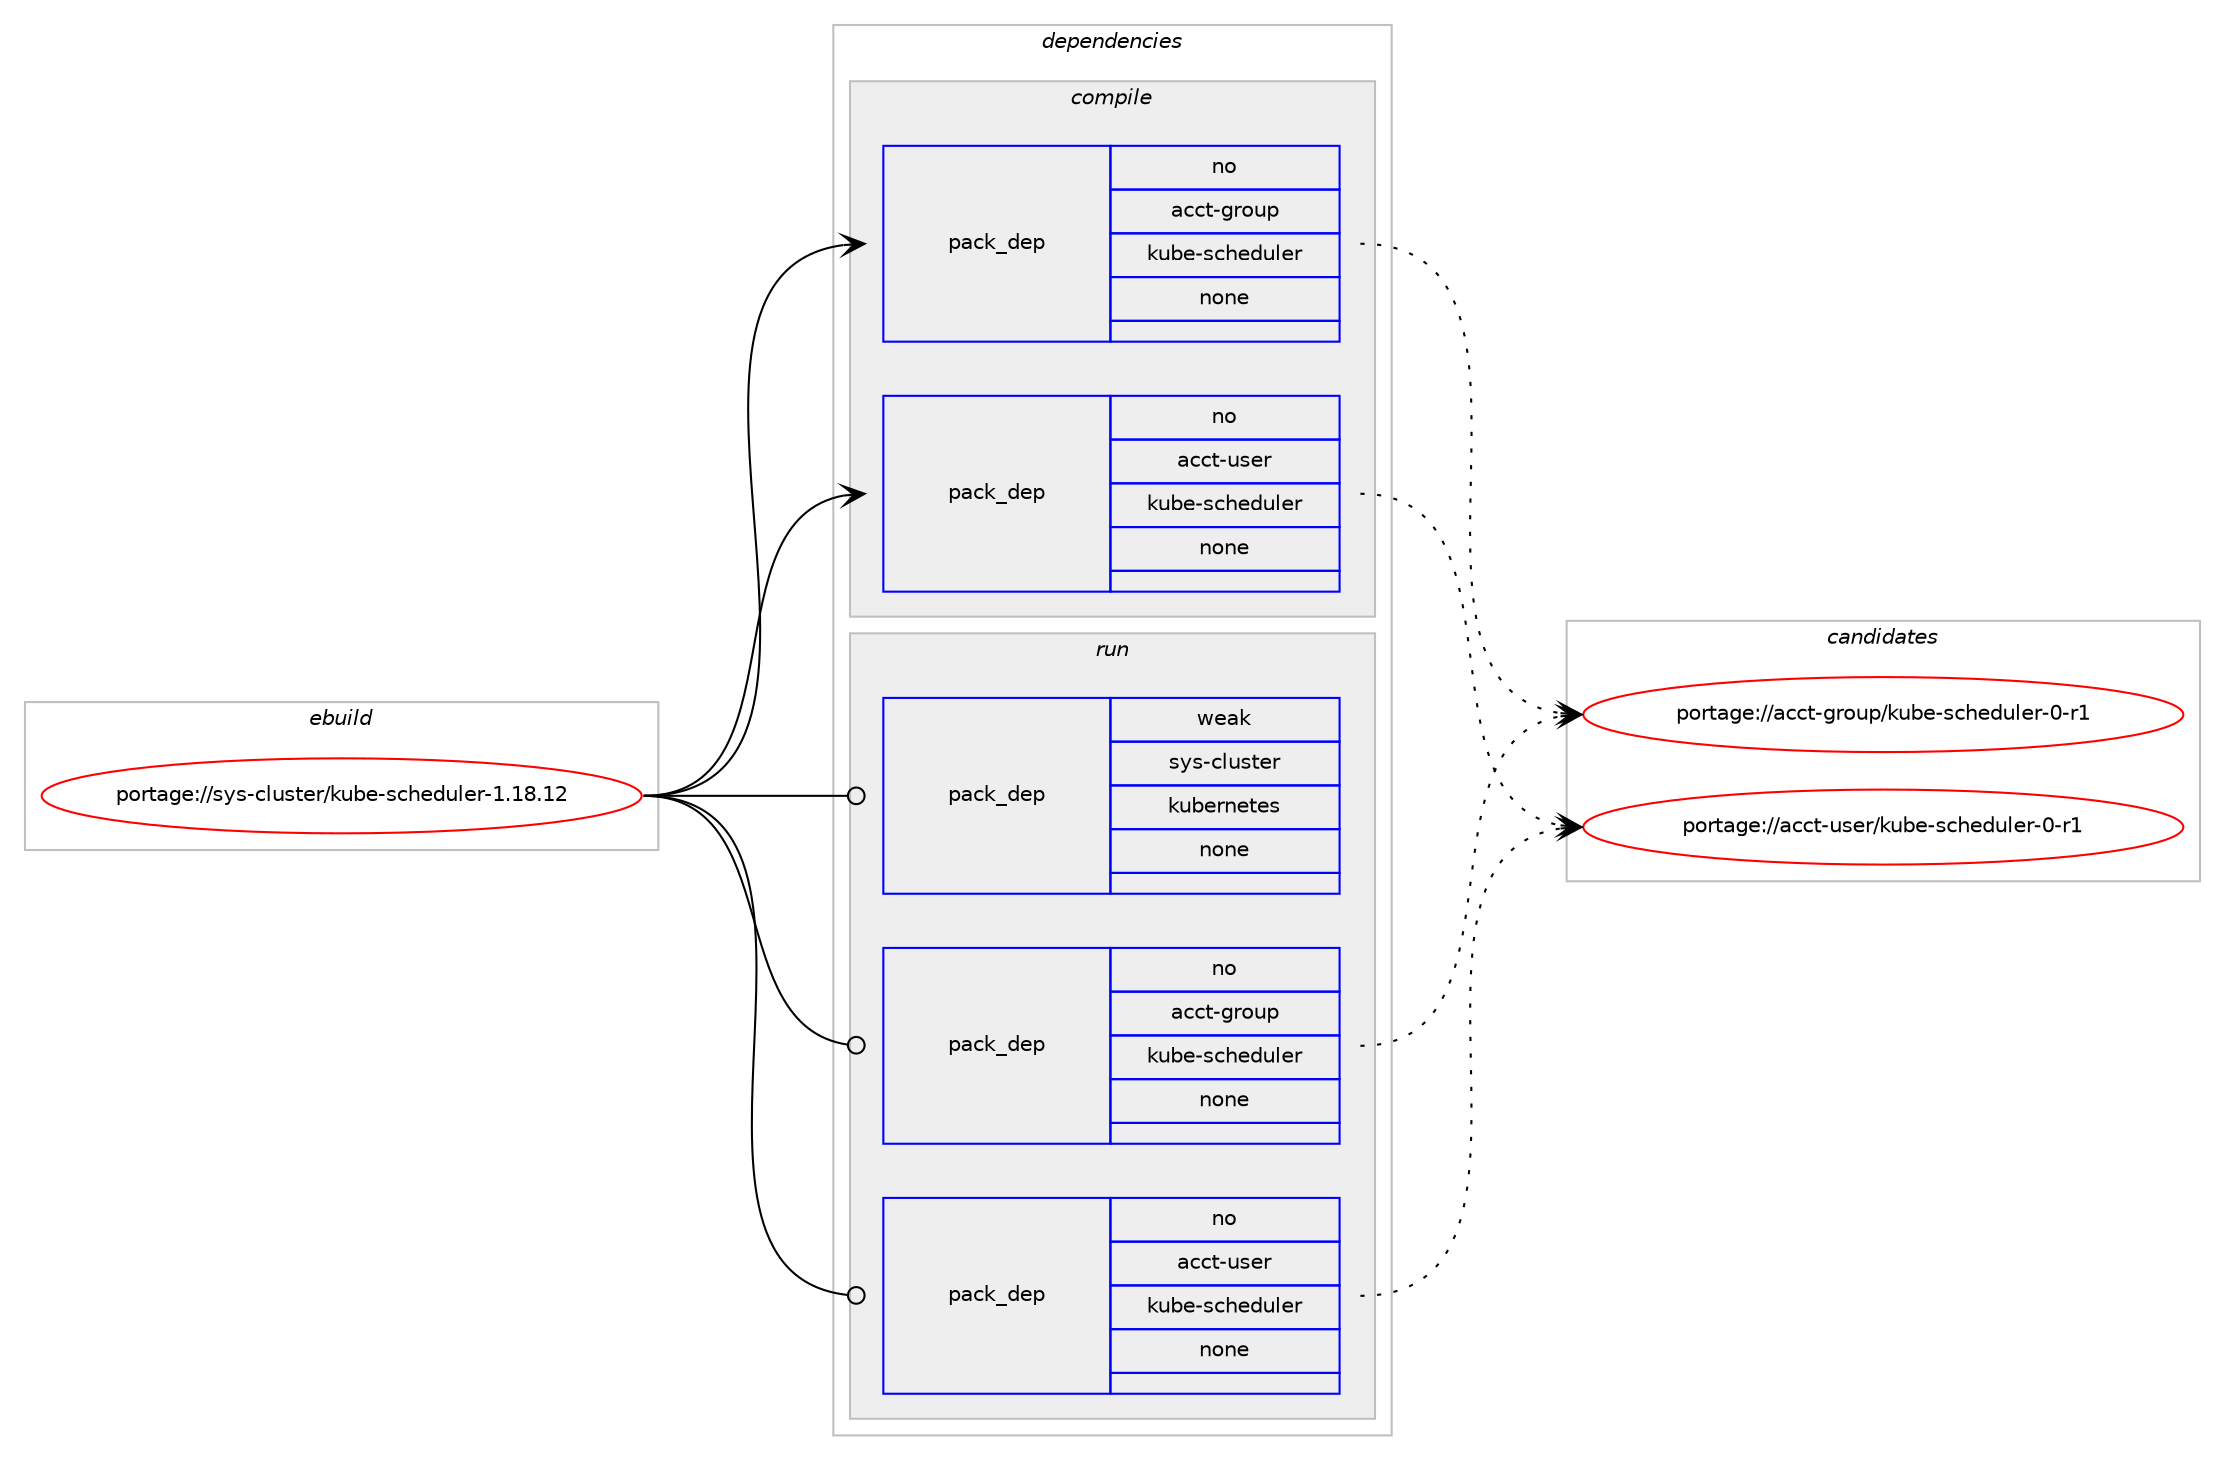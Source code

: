 digraph prolog {

# *************
# Graph options
# *************

newrank=true;
concentrate=true;
compound=true;
graph [rankdir=LR,fontname=Helvetica,fontsize=10,ranksep=1.5];#, ranksep=2.5, nodesep=0.2];
edge  [arrowhead=vee];
node  [fontname=Helvetica,fontsize=10];

# **********
# The ebuild
# **********

subgraph cluster_leftcol {
color=gray;
label=<<i>ebuild</i>>;
id [label="portage://sys-cluster/kube-scheduler-1.18.12", color=red, width=4, href="../sys-cluster/kube-scheduler-1.18.12.svg"];
}

# ****************
# The dependencies
# ****************

subgraph cluster_midcol {
color=gray;
label=<<i>dependencies</i>>;
subgraph cluster_compile {
fillcolor="#eeeeee";
style=filled;
label=<<i>compile</i>>;
subgraph pack2094 {
dependency2363 [label=<<TABLE BORDER="0" CELLBORDER="1" CELLSPACING="0" CELLPADDING="4" WIDTH="220"><TR><TD ROWSPAN="6" CELLPADDING="30">pack_dep</TD></TR><TR><TD WIDTH="110">no</TD></TR><TR><TD>acct-group</TD></TR><TR><TD>kube-scheduler</TD></TR><TR><TD>none</TD></TR><TR><TD></TD></TR></TABLE>>, shape=none, color=blue];
}
id:e -> dependency2363:w [weight=20,style="solid",arrowhead="vee"];
subgraph pack2095 {
dependency2364 [label=<<TABLE BORDER="0" CELLBORDER="1" CELLSPACING="0" CELLPADDING="4" WIDTH="220"><TR><TD ROWSPAN="6" CELLPADDING="30">pack_dep</TD></TR><TR><TD WIDTH="110">no</TD></TR><TR><TD>acct-user</TD></TR><TR><TD>kube-scheduler</TD></TR><TR><TD>none</TD></TR><TR><TD></TD></TR></TABLE>>, shape=none, color=blue];
}
id:e -> dependency2364:w [weight=20,style="solid",arrowhead="vee"];
}
subgraph cluster_compileandrun {
fillcolor="#eeeeee";
style=filled;
label=<<i>compile and run</i>>;
}
subgraph cluster_run {
fillcolor="#eeeeee";
style=filled;
label=<<i>run</i>>;
subgraph pack2096 {
dependency2365 [label=<<TABLE BORDER="0" CELLBORDER="1" CELLSPACING="0" CELLPADDING="4" WIDTH="220"><TR><TD ROWSPAN="6" CELLPADDING="30">pack_dep</TD></TR><TR><TD WIDTH="110">no</TD></TR><TR><TD>acct-group</TD></TR><TR><TD>kube-scheduler</TD></TR><TR><TD>none</TD></TR><TR><TD></TD></TR></TABLE>>, shape=none, color=blue];
}
id:e -> dependency2365:w [weight=20,style="solid",arrowhead="odot"];
subgraph pack2097 {
dependency2366 [label=<<TABLE BORDER="0" CELLBORDER="1" CELLSPACING="0" CELLPADDING="4" WIDTH="220"><TR><TD ROWSPAN="6" CELLPADDING="30">pack_dep</TD></TR><TR><TD WIDTH="110">no</TD></TR><TR><TD>acct-user</TD></TR><TR><TD>kube-scheduler</TD></TR><TR><TD>none</TD></TR><TR><TD></TD></TR></TABLE>>, shape=none, color=blue];
}
id:e -> dependency2366:w [weight=20,style="solid",arrowhead="odot"];
subgraph pack2098 {
dependency2367 [label=<<TABLE BORDER="0" CELLBORDER="1" CELLSPACING="0" CELLPADDING="4" WIDTH="220"><TR><TD ROWSPAN="6" CELLPADDING="30">pack_dep</TD></TR><TR><TD WIDTH="110">weak</TD></TR><TR><TD>sys-cluster</TD></TR><TR><TD>kubernetes</TD></TR><TR><TD>none</TD></TR><TR><TD></TD></TR></TABLE>>, shape=none, color=blue];
}
id:e -> dependency2367:w [weight=20,style="solid",arrowhead="odot"];
}
}

# **************
# The candidates
# **************

subgraph cluster_choices {
rank=same;
color=gray;
label=<<i>candidates</i>>;

subgraph choice2094 {
color=black;
nodesep=1;
choice979999116451031141111171124710711798101451159910410110011710810111445484511449 [label="portage://acct-group/kube-scheduler-0-r1", color=red, width=4,href="../acct-group/kube-scheduler-0-r1.svg"];
dependency2363:e -> choice979999116451031141111171124710711798101451159910410110011710810111445484511449:w [style=dotted,weight="100"];
}
subgraph choice2095 {
color=black;
nodesep=1;
choice979999116451171151011144710711798101451159910410110011710810111445484511449 [label="portage://acct-user/kube-scheduler-0-r1", color=red, width=4,href="../acct-user/kube-scheduler-0-r1.svg"];
dependency2364:e -> choice979999116451171151011144710711798101451159910410110011710810111445484511449:w [style=dotted,weight="100"];
}
subgraph choice2096 {
color=black;
nodesep=1;
choice979999116451031141111171124710711798101451159910410110011710810111445484511449 [label="portage://acct-group/kube-scheduler-0-r1", color=red, width=4,href="../acct-group/kube-scheduler-0-r1.svg"];
dependency2365:e -> choice979999116451031141111171124710711798101451159910410110011710810111445484511449:w [style=dotted,weight="100"];
}
subgraph choice2097 {
color=black;
nodesep=1;
choice979999116451171151011144710711798101451159910410110011710810111445484511449 [label="portage://acct-user/kube-scheduler-0-r1", color=red, width=4,href="../acct-user/kube-scheduler-0-r1.svg"];
dependency2366:e -> choice979999116451171151011144710711798101451159910410110011710810111445484511449:w [style=dotted,weight="100"];
}
subgraph choice2098 {
color=black;
nodesep=1;
}
}

}
